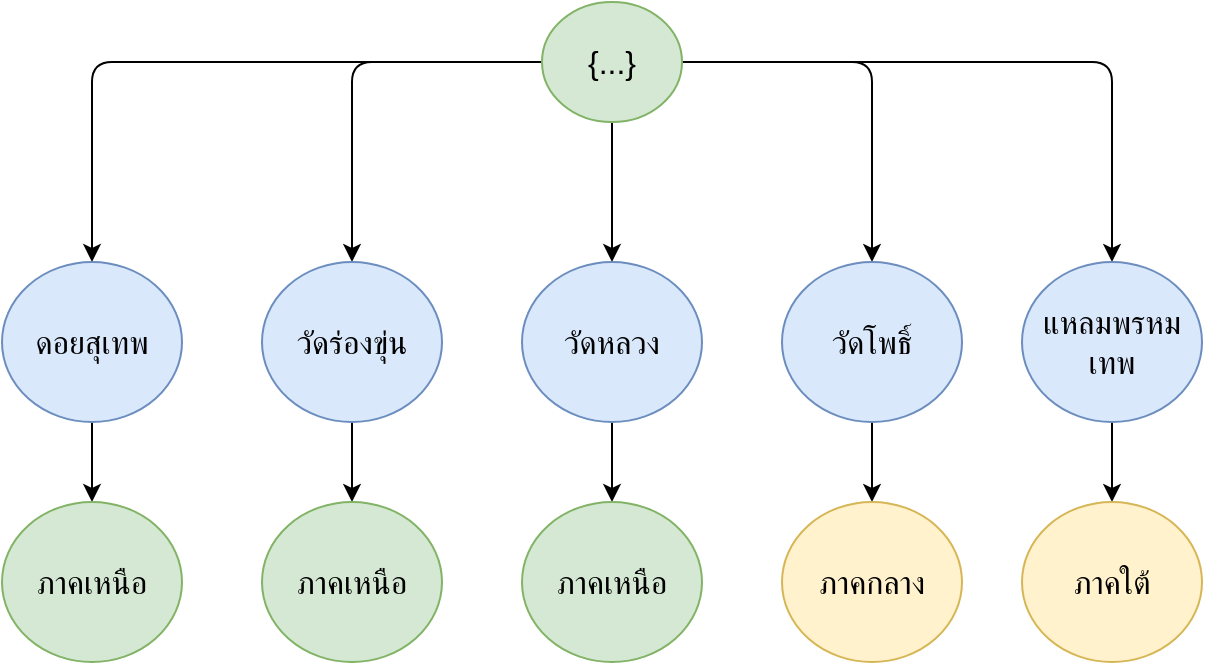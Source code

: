 <mxfile>
    <diagram id="bTkdsVY3nBHCtcxxlCtP" name="E-S-good">
        <mxGraphModel dx="945" dy="861" grid="1" gridSize="10" guides="1" tooltips="1" connect="1" arrows="1" fold="1" page="1" pageScale="1" pageWidth="827" pageHeight="1169" math="0" shadow="0">
            <root>
                <mxCell id="0"/>
                <mxCell id="1" parent="0"/>
                <mxCell id="8" style="edgeStyle=orthogonalEdgeStyle;html=1;entryX=0.5;entryY=0;entryDx=0;entryDy=0;fontSize=16;" parent="1" source="2" target="7" edge="1">
                    <mxGeometry relative="1" as="geometry"/>
                </mxCell>
                <mxCell id="9" style="edgeStyle=orthogonalEdgeStyle;html=1;entryX=0.5;entryY=0;entryDx=0;entryDy=0;fontSize=16;" parent="1" source="2" target="3" edge="1">
                    <mxGeometry relative="1" as="geometry"/>
                </mxCell>
                <mxCell id="10" style="edgeStyle=orthogonalEdgeStyle;html=1;entryX=0.5;entryY=0;entryDx=0;entryDy=0;fontSize=16;" parent="1" source="2" target="4" edge="1">
                    <mxGeometry relative="1" as="geometry"/>
                </mxCell>
                <mxCell id="11" style="edgeStyle=orthogonalEdgeStyle;html=1;entryX=0.5;entryY=0;entryDx=0;entryDy=0;fontSize=16;" parent="1" source="2" target="6" edge="1">
                    <mxGeometry relative="1" as="geometry"/>
                </mxCell>
                <mxCell id="12" style="edgeStyle=orthogonalEdgeStyle;html=1;entryX=0.5;entryY=0;entryDx=0;entryDy=0;fontSize=16;" parent="1" source="2" target="5" edge="1">
                    <mxGeometry relative="1" as="geometry"/>
                </mxCell>
                <mxCell id="2" value="{...}" style="ellipse;whiteSpace=wrap;html=1;fillColor=#d5e8d4;strokeColor=#82b366;fontSize=16;" parent="1" vertex="1">
                    <mxGeometry x="370" y="30" width="70" height="60" as="geometry"/>
                </mxCell>
                <mxCell id="RMQ8u8hT-ronObqyqkdJ-18" style="edgeStyle=orthogonalEdgeStyle;html=1;fontSize=16;" parent="1" source="3" target="14" edge="1">
                    <mxGeometry relative="1" as="geometry"/>
                </mxCell>
                <mxCell id="3" value="วัดร่องขุ่น" style="ellipse;whiteSpace=wrap;html=1;fontSize=16;fillColor=#dae8fc;strokeColor=#6c8ebf;" parent="1" vertex="1">
                    <mxGeometry x="230" y="160" width="90" height="80" as="geometry"/>
                </mxCell>
                <mxCell id="RMQ8u8hT-ronObqyqkdJ-19" style="edgeStyle=orthogonalEdgeStyle;html=1;fontSize=16;" parent="1" source="4" target="15" edge="1">
                    <mxGeometry relative="1" as="geometry"/>
                </mxCell>
                <mxCell id="4" value="วัดหลวง" style="ellipse;whiteSpace=wrap;html=1;fontSize=16;fillColor=#dae8fc;strokeColor=#6c8ebf;" parent="1" vertex="1">
                    <mxGeometry x="360" y="160" width="90" height="80" as="geometry"/>
                </mxCell>
                <mxCell id="RMQ8u8hT-ronObqyqkdJ-21" style="edgeStyle=orthogonalEdgeStyle;html=1;fontSize=16;" parent="1" source="5" target="17" edge="1">
                    <mxGeometry relative="1" as="geometry"/>
                </mxCell>
                <mxCell id="5" value="แหลมพรหมเทพ" style="ellipse;whiteSpace=wrap;html=1;fontSize=16;fillColor=#dae8fc;strokeColor=#6c8ebf;" parent="1" vertex="1">
                    <mxGeometry x="610" y="160" width="90" height="80" as="geometry"/>
                </mxCell>
                <mxCell id="RMQ8u8hT-ronObqyqkdJ-20" style="edgeStyle=orthogonalEdgeStyle;html=1;fontSize=16;" parent="1" source="6" target="16" edge="1">
                    <mxGeometry relative="1" as="geometry"/>
                </mxCell>
                <mxCell id="6" value="วัดโพธิ์" style="ellipse;whiteSpace=wrap;html=1;fontSize=16;fillColor=#dae8fc;strokeColor=#6c8ebf;" parent="1" vertex="1">
                    <mxGeometry x="490" y="160" width="90" height="80" as="geometry"/>
                </mxCell>
                <mxCell id="RMQ8u8hT-ronObqyqkdJ-17" style="edgeStyle=orthogonalEdgeStyle;html=1;fontSize=16;" parent="1" source="7" target="13" edge="1">
                    <mxGeometry relative="1" as="geometry"/>
                </mxCell>
                <mxCell id="7" value="ดอยสุเทพ" style="ellipse;whiteSpace=wrap;html=1;fontSize=16;fillColor=#dae8fc;strokeColor=#6c8ebf;" parent="1" vertex="1">
                    <mxGeometry x="100" y="160" width="90" height="80" as="geometry"/>
                </mxCell>
                <mxCell id="13" value="ภาคเหนือ" style="ellipse;whiteSpace=wrap;html=1;fontSize=16;fillColor=#d5e8d4;strokeColor=#82b366;" parent="1" vertex="1">
                    <mxGeometry x="100" y="280" width="90" height="80" as="geometry"/>
                </mxCell>
                <mxCell id="14" value="ภาคเหนือ" style="ellipse;whiteSpace=wrap;html=1;fontSize=16;fillColor=#d5e8d4;strokeColor=#82b366;" parent="1" vertex="1">
                    <mxGeometry x="230" y="280" width="90" height="80" as="geometry"/>
                </mxCell>
                <mxCell id="15" value="ภาคเหนือ" style="ellipse;whiteSpace=wrap;html=1;fontSize=16;fillColor=#d5e8d4;strokeColor=#82b366;" parent="1" vertex="1">
                    <mxGeometry x="360" y="280" width="90" height="80" as="geometry"/>
                </mxCell>
                <mxCell id="16" value="ภาคกลาง" style="ellipse;whiteSpace=wrap;html=1;fontSize=16;fillColor=#fff2cc;strokeColor=#d6b656;" parent="1" vertex="1">
                    <mxGeometry x="490" y="280" width="90" height="80" as="geometry"/>
                </mxCell>
                <mxCell id="17" value="ภาคใต้" style="ellipse;whiteSpace=wrap;html=1;fontSize=16;fillColor=#fff2cc;strokeColor=#d6b656;" parent="1" vertex="1">
                    <mxGeometry x="610" y="280" width="90" height="80" as="geometry"/>
                </mxCell>
            </root>
        </mxGraphModel>
    </diagram>
    <diagram name="E-S-better" id="imlY53Jd6WWITVcztf9z">
        <mxGraphModel dx="945" dy="861" grid="1" gridSize="10" guides="1" tooltips="1" connect="1" arrows="1" fold="1" page="1" pageScale="1" pageWidth="827" pageHeight="1169" math="0" shadow="0">
            <root>
                <mxCell id="QSZob3zvFYEuBOZorFjl-0"/>
                <mxCell id="QSZob3zvFYEuBOZorFjl-1" parent="QSZob3zvFYEuBOZorFjl-0"/>
                <mxCell id="qEnw7qZ0sQb5TJ0u6xJ_-0" style="edgeStyle=orthogonalEdgeStyle;html=1;fontSize=16;" parent="QSZob3zvFYEuBOZorFjl-1" source="QSZob3zvFYEuBOZorFjl-7" target="QSZob3zvFYEuBOZorFjl-16" edge="1">
                    <mxGeometry relative="1" as="geometry"/>
                </mxCell>
                <mxCell id="qEnw7qZ0sQb5TJ0u6xJ_-1" style="edgeStyle=orthogonalEdgeStyle;html=1;fontSize=16;" parent="QSZob3zvFYEuBOZorFjl-1" source="QSZob3zvFYEuBOZorFjl-7" target="QSZob3zvFYEuBOZorFjl-17" edge="1">
                    <mxGeometry relative="1" as="geometry"/>
                </mxCell>
                <mxCell id="qEnw7qZ0sQb5TJ0u6xJ_-2" style="edgeStyle=orthogonalEdgeStyle;html=1;fontSize=16;" parent="QSZob3zvFYEuBOZorFjl-1" source="QSZob3zvFYEuBOZorFjl-7" target="QSZob3zvFYEuBOZorFjl-15" edge="1">
                    <mxGeometry relative="1" as="geometry"/>
                </mxCell>
                <mxCell id="QSZob3zvFYEuBOZorFjl-7" value="{...}" style="ellipse;whiteSpace=wrap;html=1;fillColor=#d5e8d4;strokeColor=#82b366;fontSize=16;" parent="QSZob3zvFYEuBOZorFjl-1" vertex="1">
                    <mxGeometry x="370" y="30" width="70" height="60" as="geometry"/>
                </mxCell>
                <mxCell id="QSZob3zvFYEuBOZorFjl-8" value="วัดร่องขุ่น" style="ellipse;whiteSpace=wrap;html=1;fontSize=16;fillColor=#d5e8d4;strokeColor=#82b366;" parent="QSZob3zvFYEuBOZorFjl-1" vertex="1">
                    <mxGeometry x="235" y="300" width="90" height="80" as="geometry"/>
                </mxCell>
                <mxCell id="QSZob3zvFYEuBOZorFjl-9" value="วัดหลวง" style="ellipse;whiteSpace=wrap;html=1;fontSize=16;fillColor=#d5e8d4;strokeColor=#82b366;" parent="QSZob3zvFYEuBOZorFjl-1" vertex="1">
                    <mxGeometry x="360" y="300" width="90" height="80" as="geometry"/>
                </mxCell>
                <mxCell id="QSZob3zvFYEuBOZorFjl-10" value="แหลมพรหมเทพ" style="ellipse;whiteSpace=wrap;html=1;fontSize=16;fillColor=#dae8fc;strokeColor=#6c8ebf;" parent="QSZob3zvFYEuBOZorFjl-1" vertex="1">
                    <mxGeometry x="615" y="300" width="90" height="80" as="geometry"/>
                </mxCell>
                <mxCell id="QSZob3zvFYEuBOZorFjl-11" value="วัดโพธิ์" style="ellipse;whiteSpace=wrap;html=1;fontSize=16;fillColor=#dae8fc;strokeColor=#6c8ebf;" parent="QSZob3zvFYEuBOZorFjl-1" vertex="1">
                    <mxGeometry x="495" y="300" width="90" height="80" as="geometry"/>
                </mxCell>
                <mxCell id="QSZob3zvFYEuBOZorFjl-12" value="ดอยสุเทพ" style="ellipse;whiteSpace=wrap;html=1;fontSize=16;fillColor=#d5e8d4;strokeColor=#82b366;" parent="QSZob3zvFYEuBOZorFjl-1" vertex="1">
                    <mxGeometry x="105" y="300" width="90" height="80" as="geometry"/>
                </mxCell>
                <mxCell id="qEnw7qZ0sQb5TJ0u6xJ_-5" style="edgeStyle=orthogonalEdgeStyle;html=1;fontSize=16;" parent="QSZob3zvFYEuBOZorFjl-1" source="QSZob3zvFYEuBOZorFjl-15" target="QSZob3zvFYEuBOZorFjl-12" edge="1">
                    <mxGeometry relative="1" as="geometry"/>
                </mxCell>
                <mxCell id="qEnw7qZ0sQb5TJ0u6xJ_-6" style="edgeStyle=orthogonalEdgeStyle;html=1;fontSize=16;exitX=1;exitY=0.5;exitDx=0;exitDy=0;" parent="QSZob3zvFYEuBOZorFjl-1" source="QSZob3zvFYEuBOZorFjl-15" target="QSZob3zvFYEuBOZorFjl-9" edge="1">
                    <mxGeometry relative="1" as="geometry">
                        <Array as="points">
                            <mxPoint x="340" y="190"/>
                            <mxPoint x="340" y="270"/>
                            <mxPoint x="410" y="270"/>
                        </Array>
                    </mxGeometry>
                </mxCell>
                <mxCell id="qEnw7qZ0sQb5TJ0u6xJ_-7" style="edgeStyle=orthogonalEdgeStyle;html=1;fontSize=16;" parent="QSZob3zvFYEuBOZorFjl-1" source="QSZob3zvFYEuBOZorFjl-15" target="QSZob3zvFYEuBOZorFjl-8" edge="1">
                    <mxGeometry relative="1" as="geometry"/>
                </mxCell>
                <mxCell id="QSZob3zvFYEuBOZorFjl-15" value="ภาคเหนือ" style="ellipse;whiteSpace=wrap;html=1;fontSize=16;fillColor=#fff2cc;strokeColor=#d6b656;" parent="QSZob3zvFYEuBOZorFjl-1" vertex="1">
                    <mxGeometry x="235" y="150" width="90" height="80" as="geometry"/>
                </mxCell>
                <mxCell id="qEnw7qZ0sQb5TJ0u6xJ_-3" style="edgeStyle=orthogonalEdgeStyle;html=1;fontSize=16;" parent="QSZob3zvFYEuBOZorFjl-1" source="QSZob3zvFYEuBOZorFjl-16" target="QSZob3zvFYEuBOZorFjl-11" edge="1">
                    <mxGeometry relative="1" as="geometry">
                        <Array as="points">
                            <mxPoint x="405" y="260"/>
                            <mxPoint x="540" y="260"/>
                        </Array>
                    </mxGeometry>
                </mxCell>
                <mxCell id="QSZob3zvFYEuBOZorFjl-16" value="ภาคกลาง" style="ellipse;whiteSpace=wrap;html=1;fontSize=16;fillColor=#fff2cc;strokeColor=#d6b656;" parent="QSZob3zvFYEuBOZorFjl-1" vertex="1">
                    <mxGeometry x="360" y="150" width="90" height="80" as="geometry"/>
                </mxCell>
                <mxCell id="qEnw7qZ0sQb5TJ0u6xJ_-4" style="edgeStyle=orthogonalEdgeStyle;html=1;fontSize=16;" parent="QSZob3zvFYEuBOZorFjl-1" source="QSZob3zvFYEuBOZorFjl-17" target="QSZob3zvFYEuBOZorFjl-10" edge="1">
                    <mxGeometry relative="1" as="geometry"/>
                </mxCell>
                <mxCell id="QSZob3zvFYEuBOZorFjl-17" value="ภาคใต้" style="ellipse;whiteSpace=wrap;html=1;fontSize=16;fillColor=#fff2cc;strokeColor=#d6b656;" parent="QSZob3zvFYEuBOZorFjl-1" vertex="1">
                    <mxGeometry x="485" y="150" width="90" height="80" as="geometry"/>
                </mxCell>
            </root>
        </mxGraphModel>
    </diagram>
    <diagram name="E-R-good" id="_te5c-mJcjoq0S3X6laI">
        <mxGraphModel dx="945" dy="861" grid="1" gridSize="10" guides="1" tooltips="1" connect="1" arrows="1" fold="1" page="1" pageScale="1" pageWidth="827" pageHeight="1169" math="0" shadow="0">
            <root>
                <mxCell id="ZvVBnqvebkYIYYZ-Jeqm-0"/>
                <mxCell id="ZvVBnqvebkYIYYZ-Jeqm-1" parent="ZvVBnqvebkYIYYZ-Jeqm-0"/>
                <mxCell id="ZvVBnqvebkYIYYZ-Jeqm-3" style="edgeStyle=orthogonalEdgeStyle;html=1;entryX=0.5;entryY=0;entryDx=0;entryDy=0;fontSize=16;" parent="ZvVBnqvebkYIYYZ-Jeqm-1" source="ZvVBnqvebkYIYYZ-Jeqm-7" target="ZvVBnqvebkYIYYZ-Jeqm-9" edge="1">
                    <mxGeometry relative="1" as="geometry"/>
                </mxCell>
                <mxCell id="ZvVBnqvebkYIYYZ-Jeqm-4" style="edgeStyle=orthogonalEdgeStyle;html=1;entryX=0.5;entryY=0;entryDx=0;entryDy=0;fontSize=16;" parent="ZvVBnqvebkYIYYZ-Jeqm-1" source="ZvVBnqvebkYIYYZ-Jeqm-7" target="ZvVBnqvebkYIYYZ-Jeqm-11" edge="1">
                    <mxGeometry relative="1" as="geometry"/>
                </mxCell>
                <mxCell id="ZvVBnqvebkYIYYZ-Jeqm-5" style="edgeStyle=orthogonalEdgeStyle;html=1;entryX=0.5;entryY=0;entryDx=0;entryDy=0;fontSize=16;" parent="ZvVBnqvebkYIYYZ-Jeqm-1" source="ZvVBnqvebkYIYYZ-Jeqm-7" target="ZvVBnqvebkYIYYZ-Jeqm-15" edge="1">
                    <mxGeometry relative="1" as="geometry"/>
                </mxCell>
                <mxCell id="ZvVBnqvebkYIYYZ-Jeqm-7" value="{...}" style="ellipse;whiteSpace=wrap;html=1;fillColor=#d5e8d4;strokeColor=#82b366;fontSize=16;" parent="ZvVBnqvebkYIYYZ-Jeqm-1" vertex="1">
                    <mxGeometry x="370" y="30" width="70" height="60" as="geometry"/>
                </mxCell>
                <mxCell id="7GmPpRAIfqAaIC7amWPI-5" style="edgeStyle=orthogonalEdgeStyle;html=1;fontSize=16;" parent="ZvVBnqvebkYIYYZ-Jeqm-1" source="ZvVBnqvebkYIYYZ-Jeqm-9" target="7GmPpRAIfqAaIC7amWPI-0" edge="1">
                    <mxGeometry relative="1" as="geometry"/>
                </mxCell>
                <mxCell id="ZvVBnqvebkYIYYZ-Jeqm-9" value="2564" style="ellipse;whiteSpace=wrap;html=1;fontSize=16;fillColor=#dae8fc;strokeColor=#6c8ebf;" parent="ZvVBnqvebkYIYYZ-Jeqm-1" vertex="1">
                    <mxGeometry x="150" y="160" width="90" height="80" as="geometry"/>
                </mxCell>
                <mxCell id="7GmPpRAIfqAaIC7amWPI-6" style="edgeStyle=orthogonalEdgeStyle;html=1;fontSize=16;" parent="ZvVBnqvebkYIYYZ-Jeqm-1" source="ZvVBnqvebkYIYYZ-Jeqm-11" target="7GmPpRAIfqAaIC7amWPI-3" edge="1">
                    <mxGeometry relative="1" as="geometry"/>
                </mxCell>
                <mxCell id="7GmPpRAIfqAaIC7amWPI-7" style="edgeStyle=orthogonalEdgeStyle;html=1;fontSize=16;" parent="ZvVBnqvebkYIYYZ-Jeqm-1" source="ZvVBnqvebkYIYYZ-Jeqm-11" target="7GmPpRAIfqAaIC7amWPI-4" edge="1">
                    <mxGeometry relative="1" as="geometry"/>
                </mxCell>
                <mxCell id="ZvVBnqvebkYIYYZ-Jeqm-11" value="2565" style="ellipse;whiteSpace=wrap;html=1;fontSize=16;fillColor=#dae8fc;strokeColor=#6c8ebf;" parent="ZvVBnqvebkYIYYZ-Jeqm-1" vertex="1">
                    <mxGeometry x="360" y="160" width="90" height="80" as="geometry"/>
                </mxCell>
                <mxCell id="7GmPpRAIfqAaIC7amWPI-8" style="edgeStyle=orthogonalEdgeStyle;html=1;fontSize=16;" parent="ZvVBnqvebkYIYYZ-Jeqm-1" source="ZvVBnqvebkYIYYZ-Jeqm-15" target="7GmPpRAIfqAaIC7amWPI-1" edge="1">
                    <mxGeometry relative="1" as="geometry"/>
                </mxCell>
                <mxCell id="7GmPpRAIfqAaIC7amWPI-9" style="edgeStyle=orthogonalEdgeStyle;html=1;entryX=0.5;entryY=0;entryDx=0;entryDy=0;fontSize=16;" parent="ZvVBnqvebkYIYYZ-Jeqm-1" source="ZvVBnqvebkYIYYZ-Jeqm-15" target="7GmPpRAIfqAaIC7amWPI-2" edge="1">
                    <mxGeometry relative="1" as="geometry"/>
                </mxCell>
                <mxCell id="ZvVBnqvebkYIYYZ-Jeqm-15" value="2566" style="ellipse;whiteSpace=wrap;html=1;fontSize=16;fillColor=#dae8fc;strokeColor=#6c8ebf;" parent="ZvVBnqvebkYIYYZ-Jeqm-1" vertex="1">
                    <mxGeometry x="580" y="160" width="90" height="80" as="geometry"/>
                </mxCell>
                <mxCell id="7GmPpRAIfqAaIC7amWPI-0" value="ภาคเหนือ" style="ellipse;whiteSpace=wrap;html=1;fontSize=16;fillColor=#fff2cc;strokeColor=#d6b656;" parent="ZvVBnqvebkYIYYZ-Jeqm-1" vertex="1">
                    <mxGeometry x="150" y="300" width="90" height="80" as="geometry"/>
                </mxCell>
                <mxCell id="7GmPpRAIfqAaIC7amWPI-1" value="ภาคเหนือ" style="ellipse;whiteSpace=wrap;html=1;fontSize=16;fillColor=#d5e8d4;strokeColor=#82b366;" parent="ZvVBnqvebkYIYYZ-Jeqm-1" vertex="1">
                    <mxGeometry x="540" y="300" width="90" height="80" as="geometry"/>
                </mxCell>
                <mxCell id="7GmPpRAIfqAaIC7amWPI-2" value="ภาคใต้" style="ellipse;whiteSpace=wrap;html=1;fontSize=16;fillColor=#fff2cc;strokeColor=#d6b656;" parent="ZvVBnqvebkYIYYZ-Jeqm-1" vertex="1">
                    <mxGeometry x="660" y="300" width="90" height="80" as="geometry"/>
                </mxCell>
                <mxCell id="7GmPpRAIfqAaIC7amWPI-3" value="ภาคเหนือ" style="ellipse;whiteSpace=wrap;html=1;fontSize=16;fillColor=#d5e8d4;strokeColor=#82b366;" parent="ZvVBnqvebkYIYYZ-Jeqm-1" vertex="1">
                    <mxGeometry x="414" y="300" width="90" height="80" as="geometry"/>
                </mxCell>
                <mxCell id="7GmPpRAIfqAaIC7amWPI-4" value="ภาคกลาง" style="ellipse;whiteSpace=wrap;html=1;fontSize=16;fillColor=#fff2cc;strokeColor=#d6b656;" parent="ZvVBnqvebkYIYYZ-Jeqm-1" vertex="1">
                    <mxGeometry x="290" y="300" width="90" height="80" as="geometry"/>
                </mxCell>
            </root>
        </mxGraphModel>
    </diagram>
    <diagram name="E-R-better" id="b7BjQ3eh-Yk1AdpXm6OT">
        <mxGraphModel dx="945" dy="861" grid="1" gridSize="10" guides="1" tooltips="1" connect="1" arrows="1" fold="1" page="1" pageScale="1" pageWidth="827" pageHeight="1169" math="0" shadow="0">
            <root>
                <mxCell id="XYrXuHNXk2y3eWfWHU_m-0"/>
                <mxCell id="XYrXuHNXk2y3eWfWHU_m-1" parent="XYrXuHNXk2y3eWfWHU_m-0"/>
                <mxCell id="XYrXuHNXk2y3eWfWHU_m-3" style="edgeStyle=orthogonalEdgeStyle;html=1;entryX=0.5;entryY=0;entryDx=0;entryDy=0;fontSize=16;" parent="XYrXuHNXk2y3eWfWHU_m-1" source="XYrXuHNXk2y3eWfWHU_m-5" edge="1">
                    <mxGeometry relative="1" as="geometry">
                        <mxPoint x="405" y="160" as="targetPoint"/>
                    </mxGeometry>
                </mxCell>
                <mxCell id="XYrXuHNXk2y3eWfWHU_m-5" value="{...}" style="ellipse;whiteSpace=wrap;html=1;fillColor=#d5e8d4;strokeColor=#82b366;fontSize=16;" parent="XYrXuHNXk2y3eWfWHU_m-1" vertex="1">
                    <mxGeometry x="370" y="30" width="70" height="60" as="geometry"/>
                </mxCell>
                <mxCell id="Osl7sI6faxDMy5IlFI1B-0" style="edgeStyle=orthogonalEdgeStyle;html=1;fontSize=16;" parent="XYrXuHNXk2y3eWfWHU_m-1" source="Osl7sI6faxDMy5IlFI1B-3" target="Osl7sI6faxDMy5IlFI1B-14" edge="1">
                    <mxGeometry relative="1" as="geometry"/>
                </mxCell>
                <mxCell id="Osl7sI6faxDMy5IlFI1B-1" style="edgeStyle=orthogonalEdgeStyle;html=1;fontSize=16;" parent="XYrXuHNXk2y3eWfWHU_m-1" source="Osl7sI6faxDMy5IlFI1B-3" target="Osl7sI6faxDMy5IlFI1B-16" edge="1">
                    <mxGeometry relative="1" as="geometry"/>
                </mxCell>
                <mxCell id="Osl7sI6faxDMy5IlFI1B-2" style="edgeStyle=orthogonalEdgeStyle;html=1;fontSize=16;" parent="XYrXuHNXk2y3eWfWHU_m-1" source="Osl7sI6faxDMy5IlFI1B-3" target="Osl7sI6faxDMy5IlFI1B-12" edge="1">
                    <mxGeometry relative="1" as="geometry"/>
                </mxCell>
                <mxCell id="Osl7sI6faxDMy5IlFI1B-3" value="{...}" style="ellipse;whiteSpace=wrap;html=1;fillColor=#d5e8d4;strokeColor=#82b366;fontSize=16;" parent="XYrXuHNXk2y3eWfWHU_m-1" vertex="1">
                    <mxGeometry x="370" y="30" width="70" height="60" as="geometry"/>
                </mxCell>
                <mxCell id="Osl7sI6faxDMy5IlFI1B-4" value="2565" style="ellipse;whiteSpace=wrap;html=1;fontSize=16;fillColor=#d5e8d4;strokeColor=#82b366;" parent="XYrXuHNXk2y3eWfWHU_m-1" vertex="1">
                    <mxGeometry x="235" y="300" width="90" height="80" as="geometry"/>
                </mxCell>
                <mxCell id="Osl7sI6faxDMy5IlFI1B-5" value="2566" style="ellipse;whiteSpace=wrap;html=1;fontSize=16;fillColor=#d5e8d4;strokeColor=#82b366;" parent="XYrXuHNXk2y3eWfWHU_m-1" vertex="1">
                    <mxGeometry x="360" y="300" width="90" height="80" as="geometry"/>
                </mxCell>
                <mxCell id="Osl7sI6faxDMy5IlFI1B-6" value="2566" style="ellipse;whiteSpace=wrap;html=1;fontSize=16;fillColor=#dae8fc;strokeColor=#6c8ebf;" parent="XYrXuHNXk2y3eWfWHU_m-1" vertex="1">
                    <mxGeometry x="615" y="300" width="90" height="80" as="geometry"/>
                </mxCell>
                <mxCell id="Osl7sI6faxDMy5IlFI1B-7" value="2565" style="ellipse;whiteSpace=wrap;html=1;fontSize=16;fillColor=#dae8fc;strokeColor=#6c8ebf;" parent="XYrXuHNXk2y3eWfWHU_m-1" vertex="1">
                    <mxGeometry x="495" y="300" width="90" height="80" as="geometry"/>
                </mxCell>
                <mxCell id="Osl7sI6faxDMy5IlFI1B-8" value="2564" style="ellipse;whiteSpace=wrap;html=1;fontSize=16;fillColor=#dae8fc;strokeColor=#6c8ebf;" parent="XYrXuHNXk2y3eWfWHU_m-1" vertex="1">
                    <mxGeometry x="105" y="300" width="90" height="80" as="geometry"/>
                </mxCell>
                <mxCell id="Osl7sI6faxDMy5IlFI1B-9" style="edgeStyle=orthogonalEdgeStyle;html=1;fontSize=16;" parent="XYrXuHNXk2y3eWfWHU_m-1" source="Osl7sI6faxDMy5IlFI1B-12" target="Osl7sI6faxDMy5IlFI1B-8" edge="1">
                    <mxGeometry relative="1" as="geometry"/>
                </mxCell>
                <mxCell id="Osl7sI6faxDMy5IlFI1B-10" style="edgeStyle=orthogonalEdgeStyle;html=1;fontSize=16;exitX=1;exitY=0.5;exitDx=0;exitDy=0;" parent="XYrXuHNXk2y3eWfWHU_m-1" source="Osl7sI6faxDMy5IlFI1B-12" target="Osl7sI6faxDMy5IlFI1B-5" edge="1">
                    <mxGeometry relative="1" as="geometry">
                        <Array as="points">
                            <mxPoint x="340" y="190"/>
                            <mxPoint x="340" y="270"/>
                            <mxPoint x="410" y="270"/>
                        </Array>
                    </mxGeometry>
                </mxCell>
                <mxCell id="Osl7sI6faxDMy5IlFI1B-11" style="edgeStyle=orthogonalEdgeStyle;html=1;fontSize=16;" parent="XYrXuHNXk2y3eWfWHU_m-1" source="Osl7sI6faxDMy5IlFI1B-12" target="Osl7sI6faxDMy5IlFI1B-4" edge="1">
                    <mxGeometry relative="1" as="geometry"/>
                </mxCell>
                <mxCell id="Osl7sI6faxDMy5IlFI1B-12" value="ภาคเหนือ" style="ellipse;whiteSpace=wrap;html=1;fontSize=16;fillColor=#fff2cc;strokeColor=#d6b656;" parent="XYrXuHNXk2y3eWfWHU_m-1" vertex="1">
                    <mxGeometry x="235" y="150" width="90" height="80" as="geometry"/>
                </mxCell>
                <mxCell id="Osl7sI6faxDMy5IlFI1B-13" style="edgeStyle=orthogonalEdgeStyle;html=1;fontSize=16;" parent="XYrXuHNXk2y3eWfWHU_m-1" source="Osl7sI6faxDMy5IlFI1B-14" target="Osl7sI6faxDMy5IlFI1B-7" edge="1">
                    <mxGeometry relative="1" as="geometry">
                        <Array as="points">
                            <mxPoint x="405" y="260"/>
                            <mxPoint x="540" y="260"/>
                        </Array>
                    </mxGeometry>
                </mxCell>
                <mxCell id="Osl7sI6faxDMy5IlFI1B-14" value="ภาคกลาง" style="ellipse;whiteSpace=wrap;html=1;fontSize=16;fillColor=#fff2cc;strokeColor=#d6b656;" parent="XYrXuHNXk2y3eWfWHU_m-1" vertex="1">
                    <mxGeometry x="360" y="150" width="90" height="80" as="geometry"/>
                </mxCell>
                <mxCell id="Osl7sI6faxDMy5IlFI1B-15" style="edgeStyle=orthogonalEdgeStyle;html=1;fontSize=16;" parent="XYrXuHNXk2y3eWfWHU_m-1" source="Osl7sI6faxDMy5IlFI1B-16" target="Osl7sI6faxDMy5IlFI1B-6" edge="1">
                    <mxGeometry relative="1" as="geometry"/>
                </mxCell>
                <mxCell id="Osl7sI6faxDMy5IlFI1B-16" value="ภาคใต้" style="ellipse;whiteSpace=wrap;html=1;fontSize=16;fillColor=#fff2cc;strokeColor=#d6b656;" parent="XYrXuHNXk2y3eWfWHU_m-1" vertex="1">
                    <mxGeometry x="485" y="150" width="90" height="80" as="geometry"/>
                </mxCell>
            </root>
        </mxGraphModel>
    </diagram>
    <diagram id="gq3dIRBLU2dYg71Z5iTC" name="S-R-good">
        <mxGraphModel dx="945" dy="861" grid="1" gridSize="10" guides="1" tooltips="1" connect="1" arrows="1" fold="1" page="1" pageScale="1" pageWidth="827" pageHeight="1169" math="0" shadow="0">
            <root>
                <mxCell id="0"/>
                <mxCell id="1" parent="0"/>
                <mxCell id="rdEW7vxC6C79PG57b8Lj-1" style="edgeStyle=orthogonalEdgeStyle;html=1;entryX=0.5;entryY=0;entryDx=0;entryDy=0;fontSize=16;" edge="1" parent="1" source="rdEW7vxC6C79PG57b8Lj-4" target="rdEW7vxC6C79PG57b8Lj-6">
                    <mxGeometry relative="1" as="geometry"/>
                </mxCell>
                <mxCell id="rdEW7vxC6C79PG57b8Lj-2" style="edgeStyle=orthogonalEdgeStyle;html=1;entryX=0.5;entryY=0;entryDx=0;entryDy=0;fontSize=16;" edge="1" parent="1" source="rdEW7vxC6C79PG57b8Lj-4" target="rdEW7vxC6C79PG57b8Lj-9">
                    <mxGeometry relative="1" as="geometry"/>
                </mxCell>
                <mxCell id="rdEW7vxC6C79PG57b8Lj-3" style="edgeStyle=orthogonalEdgeStyle;html=1;entryX=0.5;entryY=0;entryDx=0;entryDy=0;fontSize=16;" edge="1" parent="1" source="rdEW7vxC6C79PG57b8Lj-4" target="rdEW7vxC6C79PG57b8Lj-12">
                    <mxGeometry relative="1" as="geometry"/>
                </mxCell>
                <mxCell id="rdEW7vxC6C79PG57b8Lj-4" value="{...}" style="ellipse;whiteSpace=wrap;html=1;fillColor=#d5e8d4;strokeColor=#82b366;fontSize=16;" vertex="1" parent="1">
                    <mxGeometry x="370" y="90" width="70" height="60" as="geometry"/>
                </mxCell>
                <mxCell id="rdEW7vxC6C79PG57b8Lj-5" style="edgeStyle=orthogonalEdgeStyle;html=1;fontSize=16;" edge="1" parent="1" source="rdEW7vxC6C79PG57b8Lj-6" target="rdEW7vxC6C79PG57b8Lj-13">
                    <mxGeometry relative="1" as="geometry"/>
                </mxCell>
                <mxCell id="rdEW7vxC6C79PG57b8Lj-6" value="2564" style="ellipse;whiteSpace=wrap;html=1;fontSize=16;fillColor=#dae8fc;strokeColor=#6c8ebf;" vertex="1" parent="1">
                    <mxGeometry x="150" y="220" width="90" height="80" as="geometry"/>
                </mxCell>
                <mxCell id="rdEW7vxC6C79PG57b8Lj-7" style="edgeStyle=orthogonalEdgeStyle;html=1;fontSize=16;" edge="1" parent="1" source="rdEW7vxC6C79PG57b8Lj-9" target="rdEW7vxC6C79PG57b8Lj-16">
                    <mxGeometry relative="1" as="geometry"/>
                </mxCell>
                <mxCell id="rdEW7vxC6C79PG57b8Lj-8" style="edgeStyle=orthogonalEdgeStyle;html=1;fontSize=16;" edge="1" parent="1" source="rdEW7vxC6C79PG57b8Lj-9" target="rdEW7vxC6C79PG57b8Lj-17">
                    <mxGeometry relative="1" as="geometry"/>
                </mxCell>
                <mxCell id="rdEW7vxC6C79PG57b8Lj-9" value="2565" style="ellipse;whiteSpace=wrap;html=1;fontSize=16;fillColor=#dae8fc;strokeColor=#6c8ebf;" vertex="1" parent="1">
                    <mxGeometry x="360" y="220" width="90" height="80" as="geometry"/>
                </mxCell>
                <mxCell id="rdEW7vxC6C79PG57b8Lj-10" style="edgeStyle=orthogonalEdgeStyle;html=1;fontSize=16;" edge="1" parent="1" source="rdEW7vxC6C79PG57b8Lj-12" target="rdEW7vxC6C79PG57b8Lj-14">
                    <mxGeometry relative="1" as="geometry"/>
                </mxCell>
                <mxCell id="rdEW7vxC6C79PG57b8Lj-11" style="edgeStyle=orthogonalEdgeStyle;html=1;entryX=0.5;entryY=0;entryDx=0;entryDy=0;fontSize=16;" edge="1" parent="1" source="rdEW7vxC6C79PG57b8Lj-12" target="rdEW7vxC6C79PG57b8Lj-15">
                    <mxGeometry relative="1" as="geometry"/>
                </mxCell>
                <mxCell id="rdEW7vxC6C79PG57b8Lj-12" value="2566" style="ellipse;whiteSpace=wrap;html=1;fontSize=16;fillColor=#dae8fc;strokeColor=#6c8ebf;" vertex="1" parent="1">
                    <mxGeometry x="580" y="220" width="90" height="80" as="geometry"/>
                </mxCell>
                <mxCell id="rdEW7vxC6C79PG57b8Lj-13" value="ภาคเหนือ" style="ellipse;whiteSpace=wrap;html=1;fontSize=16;fillColor=#fff2cc;strokeColor=#d6b656;" vertex="1" parent="1">
                    <mxGeometry x="150" y="360" width="90" height="80" as="geometry"/>
                </mxCell>
                <mxCell id="rdEW7vxC6C79PG57b8Lj-14" value="ภาคเหนือ" style="ellipse;whiteSpace=wrap;html=1;fontSize=16;fillColor=#d5e8d4;strokeColor=#82b366;" vertex="1" parent="1">
                    <mxGeometry x="540" y="360" width="90" height="80" as="geometry"/>
                </mxCell>
                <mxCell id="rdEW7vxC6C79PG57b8Lj-15" value="ภาคใต้" style="ellipse;whiteSpace=wrap;html=1;fontSize=16;fillColor=#d5e8d4;strokeColor=#82b366;" vertex="1" parent="1">
                    <mxGeometry x="660" y="360" width="90" height="80" as="geometry"/>
                </mxCell>
                <mxCell id="rdEW7vxC6C79PG57b8Lj-16" value="ภาคเหนือ" style="ellipse;whiteSpace=wrap;html=1;fontSize=16;fillColor=#d5e8d4;strokeColor=#82b366;" vertex="1" parent="1">
                    <mxGeometry x="414" y="360" width="90" height="80" as="geometry"/>
                </mxCell>
                <mxCell id="rdEW7vxC6C79PG57b8Lj-17" value="ภาคกลาง" style="ellipse;whiteSpace=wrap;html=1;fontSize=16;fillColor=#d5e8d4;strokeColor=#82b366;" vertex="1" parent="1">
                    <mxGeometry x="290" y="360" width="90" height="80" as="geometry"/>
                </mxCell>
            </root>
        </mxGraphModel>
    </diagram>
    <diagram id="J8iXO-h6cIXFDTv2w5AQ" name="S-R-better">
        <mxGraphModel dx="945" dy="861" grid="1" gridSize="10" guides="1" tooltips="1" connect="1" arrows="1" fold="1" page="1" pageScale="1" pageWidth="827" pageHeight="1169" math="0" shadow="0">
            <root>
                <mxCell id="0"/>
                <mxCell id="1" parent="0"/>
                <mxCell id="OmPSthFCwyUbX40d1Khx-1" style="edgeStyle=orthogonalEdgeStyle;html=1;entryX=0.5;entryY=0;entryDx=0;entryDy=0;fontSize=16;" edge="1" parent="1" source="OmPSthFCwyUbX40d1Khx-2">
                    <mxGeometry relative="1" as="geometry">
                        <mxPoint x="405" y="160" as="targetPoint"/>
                    </mxGeometry>
                </mxCell>
                <mxCell id="OmPSthFCwyUbX40d1Khx-2" value="{...}" style="ellipse;whiteSpace=wrap;html=1;fillColor=#d5e8d4;strokeColor=#82b366;fontSize=16;" vertex="1" parent="1">
                    <mxGeometry x="370" y="30" width="70" height="60" as="geometry"/>
                </mxCell>
                <mxCell id="OmPSthFCwyUbX40d1Khx-3" style="edgeStyle=orthogonalEdgeStyle;html=1;fontSize=16;" edge="1" parent="1" source="OmPSthFCwyUbX40d1Khx-6" target="OmPSthFCwyUbX40d1Khx-17">
                    <mxGeometry relative="1" as="geometry"/>
                </mxCell>
                <mxCell id="OmPSthFCwyUbX40d1Khx-4" style="edgeStyle=orthogonalEdgeStyle;html=1;fontSize=16;" edge="1" parent="1" source="OmPSthFCwyUbX40d1Khx-6" target="OmPSthFCwyUbX40d1Khx-19">
                    <mxGeometry relative="1" as="geometry"/>
                </mxCell>
                <mxCell id="OmPSthFCwyUbX40d1Khx-5" style="edgeStyle=orthogonalEdgeStyle;html=1;fontSize=16;" edge="1" parent="1" source="OmPSthFCwyUbX40d1Khx-6" target="OmPSthFCwyUbX40d1Khx-15">
                    <mxGeometry relative="1" as="geometry"/>
                </mxCell>
                <mxCell id="OmPSthFCwyUbX40d1Khx-6" value="{...}" style="ellipse;whiteSpace=wrap;html=1;fillColor=#d5e8d4;strokeColor=#82b366;fontSize=16;" vertex="1" parent="1">
                    <mxGeometry x="370" y="30" width="70" height="60" as="geometry"/>
                </mxCell>
                <mxCell id="OmPSthFCwyUbX40d1Khx-7" value="2565" style="ellipse;whiteSpace=wrap;html=1;fontSize=16;fillColor=#d5e8d4;strokeColor=#82b366;" vertex="1" parent="1">
                    <mxGeometry x="235" y="300" width="90" height="80" as="geometry"/>
                </mxCell>
                <mxCell id="OmPSthFCwyUbX40d1Khx-8" value="2566" style="ellipse;whiteSpace=wrap;html=1;fontSize=16;fillColor=#d5e8d4;strokeColor=#82b366;" vertex="1" parent="1">
                    <mxGeometry x="360" y="300" width="90" height="80" as="geometry"/>
                </mxCell>
                <mxCell id="OmPSthFCwyUbX40d1Khx-9" value="2566" style="ellipse;whiteSpace=wrap;html=1;fontSize=16;fillColor=#d5e8d4;strokeColor=#82b366;" vertex="1" parent="1">
                    <mxGeometry x="615" y="300" width="90" height="80" as="geometry"/>
                </mxCell>
                <mxCell id="OmPSthFCwyUbX40d1Khx-10" value="2565" style="ellipse;whiteSpace=wrap;html=1;fontSize=16;fillColor=#d5e8d4;strokeColor=#82b366;" vertex="1" parent="1">
                    <mxGeometry x="495" y="300" width="90" height="80" as="geometry"/>
                </mxCell>
                <mxCell id="OmPSthFCwyUbX40d1Khx-11" value="2564" style="ellipse;whiteSpace=wrap;html=1;fontSize=16;fillColor=#dae8fc;strokeColor=#6c8ebf;" vertex="1" parent="1">
                    <mxGeometry x="105" y="300" width="90" height="80" as="geometry"/>
                </mxCell>
                <mxCell id="OmPSthFCwyUbX40d1Khx-12" style="edgeStyle=orthogonalEdgeStyle;html=1;fontSize=16;" edge="1" parent="1" source="OmPSthFCwyUbX40d1Khx-15" target="OmPSthFCwyUbX40d1Khx-11">
                    <mxGeometry relative="1" as="geometry"/>
                </mxCell>
                <mxCell id="OmPSthFCwyUbX40d1Khx-13" style="edgeStyle=orthogonalEdgeStyle;html=1;fontSize=16;exitX=1;exitY=0.5;exitDx=0;exitDy=0;" edge="1" parent="1" source="OmPSthFCwyUbX40d1Khx-15" target="OmPSthFCwyUbX40d1Khx-8">
                    <mxGeometry relative="1" as="geometry">
                        <Array as="points">
                            <mxPoint x="340" y="190"/>
                            <mxPoint x="340" y="270"/>
                            <mxPoint x="410" y="270"/>
                        </Array>
                    </mxGeometry>
                </mxCell>
                <mxCell id="OmPSthFCwyUbX40d1Khx-14" style="edgeStyle=orthogonalEdgeStyle;html=1;fontSize=16;" edge="1" parent="1" source="OmPSthFCwyUbX40d1Khx-15" target="OmPSthFCwyUbX40d1Khx-7">
                    <mxGeometry relative="1" as="geometry"/>
                </mxCell>
                <mxCell id="OmPSthFCwyUbX40d1Khx-15" value="ภาคเหนือ" style="ellipse;whiteSpace=wrap;html=1;fontSize=16;fillColor=#fff2cc;strokeColor=#d6b656;" vertex="1" parent="1">
                    <mxGeometry x="235" y="150" width="90" height="80" as="geometry"/>
                </mxCell>
                <mxCell id="OmPSthFCwyUbX40d1Khx-16" style="edgeStyle=orthogonalEdgeStyle;html=1;fontSize=16;" edge="1" parent="1" source="OmPSthFCwyUbX40d1Khx-17" target="OmPSthFCwyUbX40d1Khx-10">
                    <mxGeometry relative="1" as="geometry">
                        <Array as="points">
                            <mxPoint x="405" y="260"/>
                            <mxPoint x="540" y="260"/>
                        </Array>
                    </mxGeometry>
                </mxCell>
                <mxCell id="OmPSthFCwyUbX40d1Khx-17" value="ภาคกลาง" style="ellipse;whiteSpace=wrap;html=1;fontSize=16;fillColor=#fff2cc;strokeColor=#d6b656;" vertex="1" parent="1">
                    <mxGeometry x="360" y="150" width="90" height="80" as="geometry"/>
                </mxCell>
                <mxCell id="OmPSthFCwyUbX40d1Khx-18" style="edgeStyle=orthogonalEdgeStyle;html=1;fontSize=16;" edge="1" parent="1" source="OmPSthFCwyUbX40d1Khx-19" target="OmPSthFCwyUbX40d1Khx-9">
                    <mxGeometry relative="1" as="geometry"/>
                </mxCell>
                <mxCell id="OmPSthFCwyUbX40d1Khx-19" value="ภาคใต้" style="ellipse;whiteSpace=wrap;html=1;fontSize=16;fillColor=#fff2cc;strokeColor=#d6b656;" vertex="1" parent="1">
                    <mxGeometry x="485" y="150" width="90" height="80" as="geometry"/>
                </mxCell>
            </root>
        </mxGraphModel>
    </diagram>
</mxfile>